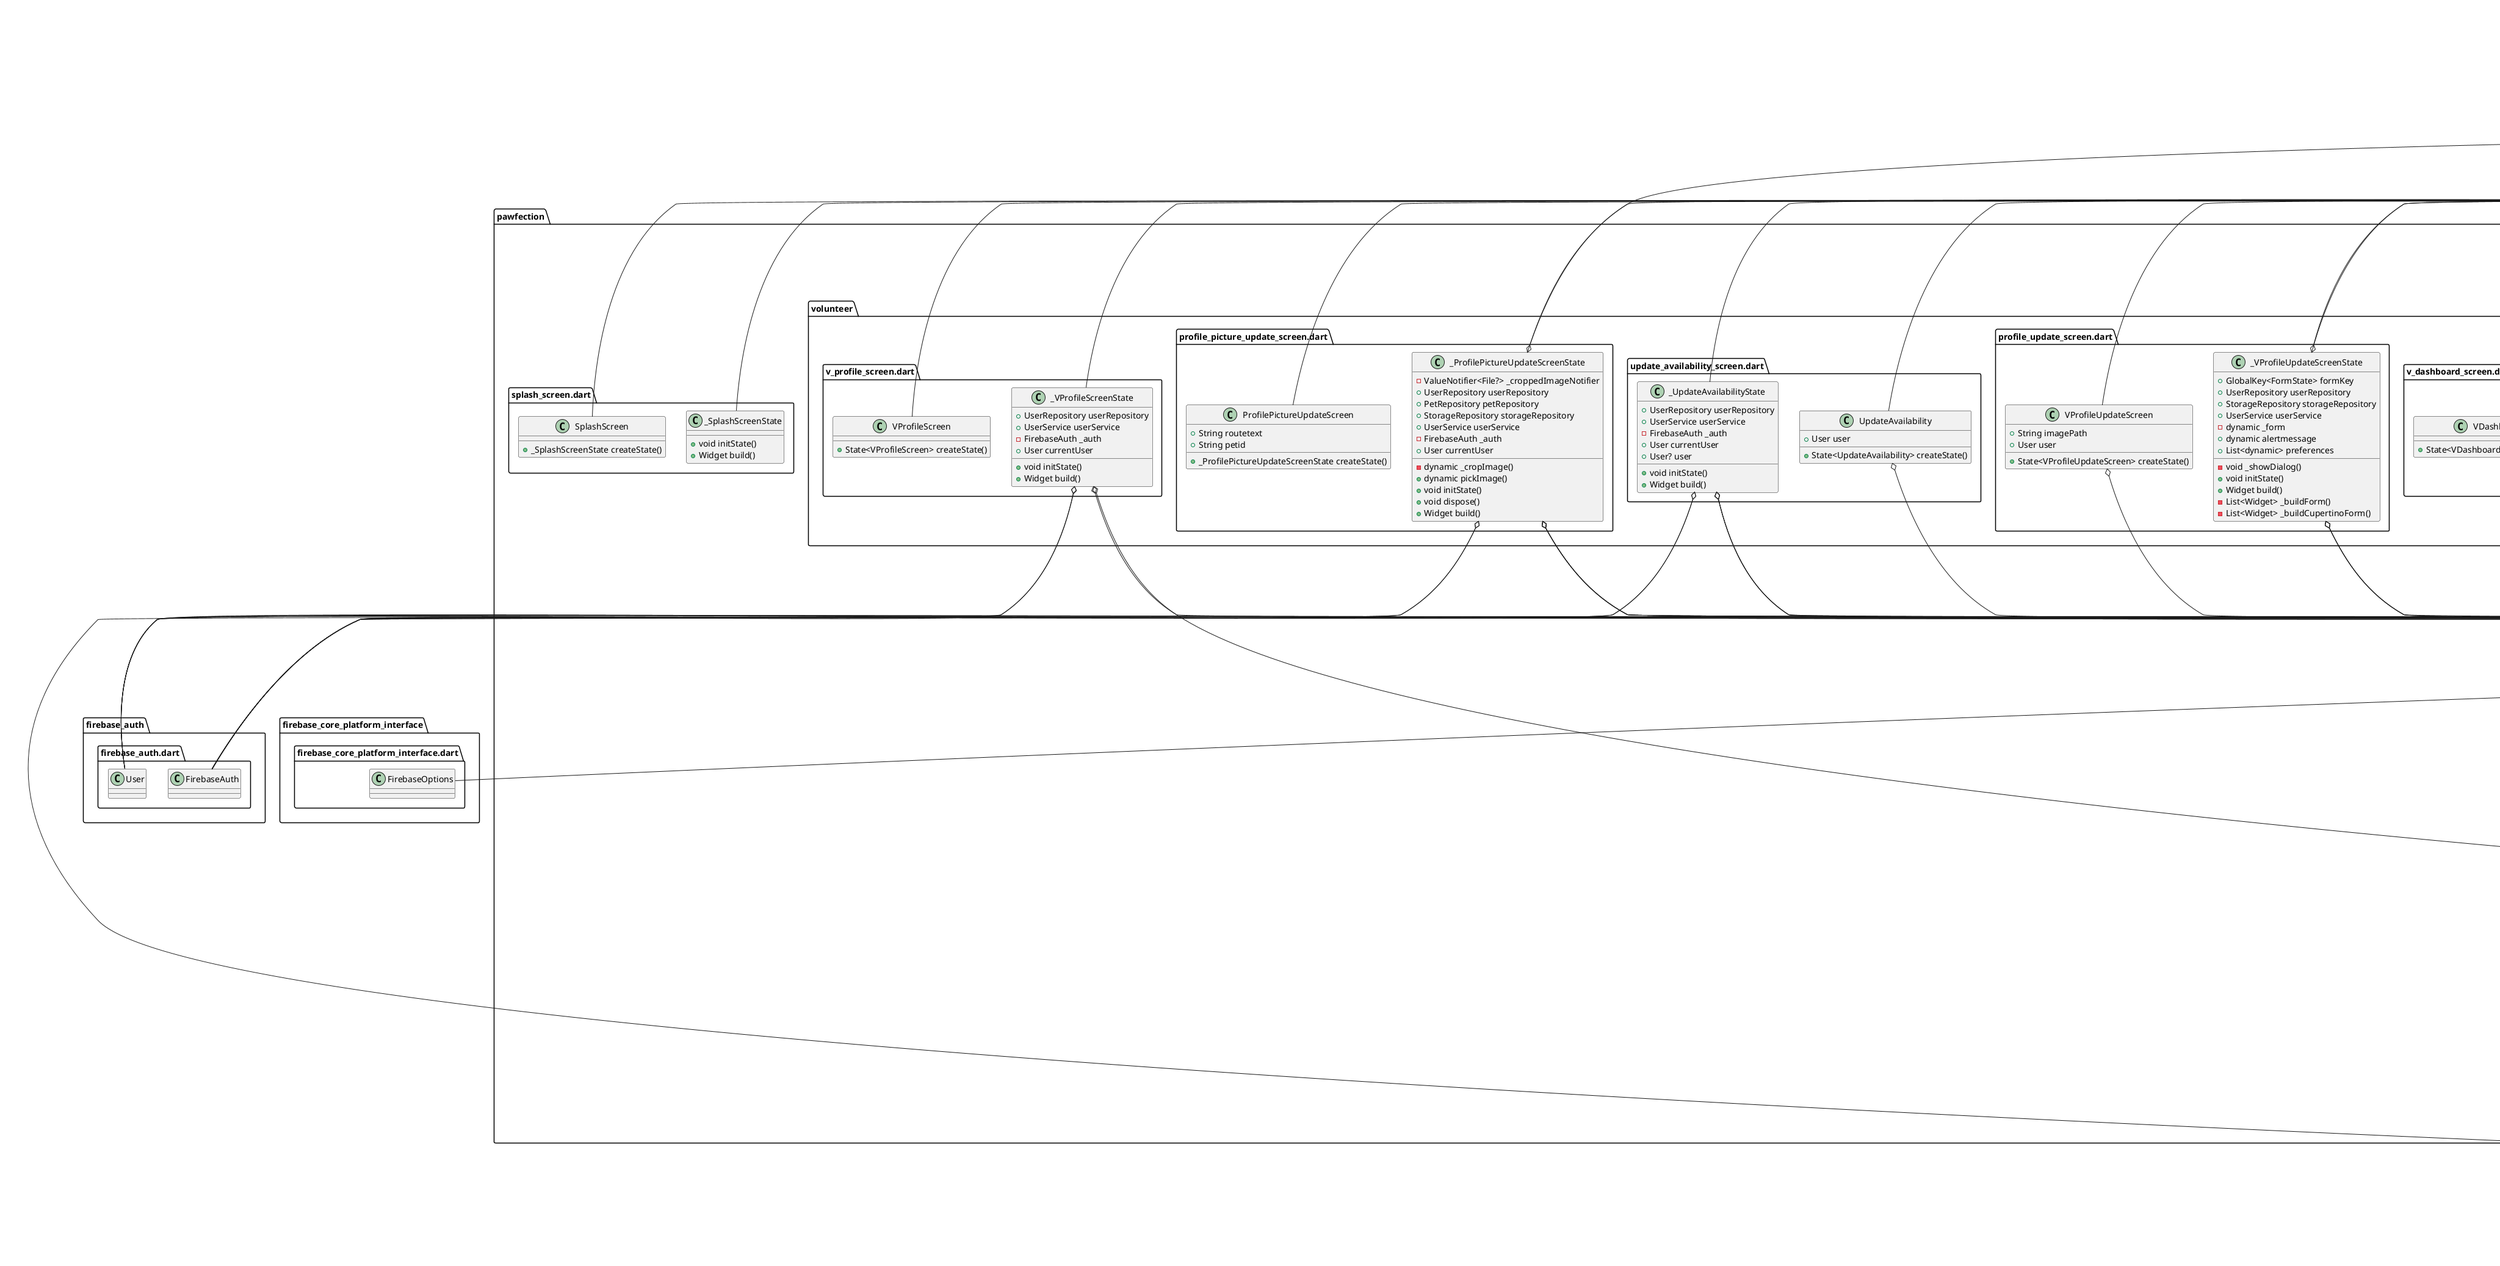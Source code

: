 @startuml
set namespaceSeparator ::

class "pawfection::homepage.dart::Homepage" {
  +Widget build()
}

"flutter::src::widgets::framework.dart::StatelessWidget" <|-- "pawfection::homepage.dart::Homepage"

class "pawfection::repository::storage_repository.dart::StorageRepository" {
  -FirebaseStorage _storage
  +dynamic uploadImageToStorage()
}

"pawfection::repository::storage_repository.dart::StorageRepository" o-- "firebase_storage::firebase_storage.dart::FirebaseStorage"

class "pawfection::repository::task_repository.dart::TaskRepository" {
  +CollectionReference<Object?> taskCollection
  +Stream<QuerySnapshot<Object?>> tasks
  +void updateTaskRepo()
  +void deleteTaskRepo()
  +dynamic addTaskRepo()
  +dynamic fetchAllTasks()
}

"pawfection::repository::task_repository.dart::TaskRepository" o-- "cloud_firestore::cloud_firestore.dart::CollectionReference<Object>"
"pawfection::repository::task_repository.dart::TaskRepository" o-- "dart::async::Stream<QuerySnapshot<Object>>"

class "pawfection::repository::user_repository.dart::UserRepository" {
  +CollectionReference<Object?> userCollection
  +Stream<QuerySnapshot<Object?>> users
  +dynamic addUserRepo()
  +void addUserRepoWithRepoId()
  +void updateUserRepo()
  +void updateUserRepoReferenceId()
  +void deleteUserRepo()
  +dynamic fetchAllUsers()
}

"pawfection::repository::user_repository.dart::UserRepository" o-- "cloud_firestore::cloud_firestore.dart::CollectionReference<Object>"
"pawfection::repository::user_repository.dart::UserRepository" o-- "dart::async::Stream<QuerySnapshot<Object>>"

class "pawfection::repository::pet_repository.dart::PetRepository" {
  +CollectionReference<Object?> petCollection
  +Stream<QuerySnapshot<Object?>> pets
  +dynamic addPetRepo()
  +void updatePetRepo()
  +void deletePetRepo()
  +dynamic fetchAllPets()
}

"pawfection::repository::pet_repository.dart::PetRepository" o-- "cloud_firestore::cloud_firestore.dart::CollectionReference<Object>"
"pawfection::repository::pet_repository.dart::PetRepository" o-- "dart::async::Stream<QuerySnapshot<Object>>"

class "pawfection::login_view.dart::LoginView" {
  +State<LoginView> createState()
}

"flutter::src::widgets::framework.dart::StatefulWidget" <|-- "pawfection::login_view.dart::LoginView"

class "pawfection::login_view.dart::_LoginViewState" {
  -FirebaseAuth _auth
  +UserRepository userRepository
  +UserService userService
  +String accesscode
  +bool signup
  +Duration loginTime
  -dynamic _authUser()
  -dynamic _signupUser()
  -dynamic _recoverPassword()
  +void initState()
  +Widget build()
}

"pawfection::login_view.dart::_LoginViewState" o-- "firebase_auth::firebase_auth.dart::FirebaseAuth"
"pawfection::login_view.dart::_LoginViewState" o-- "pawfection::repository::user_repository.dart::UserRepository"
"pawfection::login_view.dart::_LoginViewState" o-- "pawfection::service::user_service.dart::UserService"
"flutter::src::widgets::framework.dart::State" <|-- "pawfection::login_view.dart::_LoginViewState"

class "pawfection::firebase_options.dart::DefaultFirebaseOptions" {
  {static} +FirebaseOptions web
  {static} +FirebaseOptions android
  {static} +FirebaseOptions ios
  {static} +FirebaseOptions macos
  {static} +FirebaseOptions currentPlatform
}

"pawfection::firebase_options.dart::DefaultFirebaseOptions" o-- "firebase_core_platform_interface::firebase_core_platform_interface.dart::FirebaseOptions"

class "pawfection::models::user.dart::User" {
  +String referenceId
  +String username
  +String email
  +String role
  +List<Timestamp?> availabledates
  +List<String?> preferences
  +List<String?> experiences
  +String profilepicture
  +String contactnumber
  +int taskcount
  +String bio
  +int hashCode
  +bool ==()
  +String toString()
}

class "pawfection::models::pet.dart::Pet" {
  +String? referenceId
  +String name
  +String? breed
  +String? description
  +String? thingstonote
  +String profilepicture
  +String toString()
}

class "pawfection::models::task.dart::Task" {
  +String? referenceId
  +String name
  +String createdby
  +String? assignedto
  +String description
  +String category
  +String? categoryothers
  +String status
  +List<String?> resources
  +String contactperson
  +String contactpersonnumber
  +String? feedback
  +List<Timestamp?> deadline
  +String? pet
  +List<String?> requests
  +String toString()
}

class "pawfection::main.dart::MyApp" {
  +Widget build()
}

"flutter::src::widgets::framework.dart::StatelessWidget" <|-- "pawfection::main.dart::MyApp"

class "pawfection::manager_view.dart::ManagerView" {
  +int tab
  +State<ManagerView> createState()
}

"flutter::src::widgets::framework.dart::StatefulWidget" <|-- "pawfection::manager_view.dart::ManagerView"

class "pawfection::manager_view.dart::_ManagerViewState" {
  -PageController _pageController
  +int maxCount
  +List<Widget> bottomBarPages
  +void dispose()
  +void initState()
  +Widget build()
}

"pawfection::manager_view.dart::_ManagerViewState" o-- "flutter::src::widgets::page_view.dart::PageController"
"flutter::src::widgets::framework.dart::State" <|-- "pawfection::manager_view.dart::_ManagerViewState"

class "pawfection::manager::m_create_task_screen.dart::MCreateTaskScreen" {
  +String imagePath
  +State<MCreateTaskScreen> createState()
}

"flutter::src::widgets::framework.dart::StatefulWidget" <|-- "pawfection::manager::m_create_task_screen.dart::MCreateTaskScreen"

class "pawfection::manager::m_create_task_screen.dart::_MCreateTaskScreenState" {
  +GlobalKey<FormState> formKey
  +TaskRepository taskRepository
  +PetRepository petRepository
  +UserRepository userRepository
  +StorageRepository storageRepository
  +TaskService taskService
  +PetService petService
  +UserService userService
  -dynamic _form
  +dynamic alertmessage
  +List<File?> resources
  +String others
  +bool showTextField
  -FirebaseAuth _auth
  +List<String> categories
  +Widget build()
  +Widget buildPetList()
  +Widget buildVolunteerList()
  -List<Widget> _buildForm()
  -List<Widget> _buildCupertinoForm()
  -void _handleResourcesAdded()
  +dynamic pickVideo()
}

"pawfection::manager::m_create_task_screen.dart::_MCreateTaskScreenState" o-- "flutter::src::widgets::framework.dart::GlobalKey<FormState>"
"pawfection::manager::m_create_task_screen.dart::_MCreateTaskScreenState" o-- "pawfection::repository::task_repository.dart::TaskRepository"
"pawfection::manager::m_create_task_screen.dart::_MCreateTaskScreenState" o-- "pawfection::repository::pet_repository.dart::PetRepository"
"pawfection::manager::m_create_task_screen.dart::_MCreateTaskScreenState" o-- "pawfection::repository::user_repository.dart::UserRepository"
"pawfection::manager::m_create_task_screen.dart::_MCreateTaskScreenState" o-- "pawfection::repository::storage_repository.dart::StorageRepository"
"pawfection::manager::m_create_task_screen.dart::_MCreateTaskScreenState" o-- "pawfection::service::task_service.dart::TaskService"
"pawfection::manager::m_create_task_screen.dart::_MCreateTaskScreenState" o-- "pawfection::service::pet_service.dart::PetService"
"pawfection::manager::m_create_task_screen.dart::_MCreateTaskScreenState" o-- "pawfection::service::user_service.dart::UserService"
"pawfection::manager::m_create_task_screen.dart::_MCreateTaskScreenState" o-- "firebase_auth::firebase_auth.dart::FirebaseAuth"
"flutter::src::widgets::framework.dart::State" <|-- "pawfection::manager::m_create_task_screen.dart::_MCreateTaskScreenState"

class "pawfection::manager::m_volunteerlist_screen.dart::MVolunteerListScreen" {
  +FirebaseFirestore firebaseFirestore
  +State<MVolunteerListScreen> createState()
}

"pawfection::manager::m_volunteerlist_screen.dart::MVolunteerListScreen" o-- "cloud_firestore::cloud_firestore.dart::FirebaseFirestore"
"flutter::src::widgets::framework.dart::StatefulWidget" <|-- "pawfection::manager::m_volunteerlist_screen.dart::MVolunteerListScreen"

class "pawfection::manager::m_volunteerlist_screen.dart::_MVolunteerListScreenState" {
  +void initState()
  +Widget build()
}

"flutter::src::widgets::framework.dart::State" <|-- "pawfection::manager::m_volunteerlist_screen.dart::_MVolunteerListScreenState"

class "pawfection::manager::m_volunteerlist_screen.dart::UserItem" {
  +User user
  +FirebaseFirestore firebaseFirestore
  +Widget build()
}

"pawfection::manager::m_volunteerlist_screen.dart::UserItem" o-- "pawfection::models::user.dart::User"
"pawfection::manager::m_volunteerlist_screen.dart::UserItem" o-- "cloud_firestore::cloud_firestore.dart::FirebaseFirestore"
"flutter::src::widgets::framework.dart::StatelessWidget" <|-- "pawfection::manager::m_volunteerlist_screen.dart::UserItem"

class "pawfection::manager::m_volunteerlist_screen.dart::EmptyView" {
  +Widget build()
}

"flutter::src::widgets::framework.dart::StatelessWidget" <|-- "pawfection::manager::m_volunteerlist_screen.dart::EmptyView"

class "pawfection::manager::m_update_task_screen.dart::MUpdateTaskScreen" {
  +Task task
  +State<MUpdateTaskScreen> createState()
}

"pawfection::manager::m_update_task_screen.dart::MUpdateTaskScreen" o-- "pawfection::models::task.dart::Task"
"flutter::src::widgets::framework.dart::StatefulWidget" <|-- "pawfection::manager::m_update_task_screen.dart::MUpdateTaskScreen"

class "pawfection::manager::m_update_task_screen.dart::_MUpdateTaskScreenState" {
  +GlobalKey<FormState> formKey
  +TaskRepository taskRepository
  +TaskService taskService
  +StorageRepository storageRepository
  +UserRepository userRepository
  +PetRepository petRepository
  +PetService petService
  +UserService userService
  +List<String?> resources
  -dynamic _form
  +dynamic alertmessage
  +String others
  +bool showTextField
  +List<String> categories
  +void initState()
  +Widget buildPetList()
  +Widget buildVolunteerList()
  -void _showDialog()
  +Widget build()
  -List<Widget> _buildForm()
  -List<Widget> _buildCupertinoForm()
  +dynamic pickVideo()
  +File convertImageToFile()
}

"pawfection::manager::m_update_task_screen.dart::_MUpdateTaskScreenState" o-- "flutter::src::widgets::framework.dart::GlobalKey<FormState>"
"pawfection::manager::m_update_task_screen.dart::_MUpdateTaskScreenState" o-- "pawfection::repository::task_repository.dart::TaskRepository"
"pawfection::manager::m_update_task_screen.dart::_MUpdateTaskScreenState" o-- "pawfection::service::task_service.dart::TaskService"
"pawfection::manager::m_update_task_screen.dart::_MUpdateTaskScreenState" o-- "pawfection::repository::storage_repository.dart::StorageRepository"
"pawfection::manager::m_update_task_screen.dart::_MUpdateTaskScreenState" o-- "pawfection::repository::user_repository.dart::UserRepository"
"pawfection::manager::m_update_task_screen.dart::_MUpdateTaskScreenState" o-- "pawfection::repository::pet_repository.dart::PetRepository"
"pawfection::manager::m_update_task_screen.dart::_MUpdateTaskScreenState" o-- "pawfection::service::pet_service.dart::PetService"
"pawfection::manager::m_update_task_screen.dart::_MUpdateTaskScreenState" o-- "pawfection::service::user_service.dart::UserService"
"flutter::src::widgets::framework.dart::State" <|-- "pawfection::manager::m_update_task_screen.dart::_MUpdateTaskScreenState"

class "pawfection::manager::m_auto_assign_dialog.dart::AutoAssignDialog" {
  +BuildContext parentContext
  +_AutoAssignDialogState createState()
}

"pawfection::manager::m_auto_assign_dialog.dart::AutoAssignDialog" o-- "flutter::src::widgets::framework.dart::BuildContext"
"flutter::src::widgets::framework.dart::StatefulWidget" <|-- "pawfection::manager::m_auto_assign_dialog.dart::AutoAssignDialog"

class "pawfection::manager::m_auto_assign_dialog.dart::_AutoAssignDialogState" {
  +FunctionService functionService
  +PetService petService
  +List<Task> tasks
  +Map<String, User?> selectedUserVolunteers
  +Widget build()
}

"pawfection::manager::m_auto_assign_dialog.dart::_AutoAssignDialogState" o-- "pawfection::service::functions_service.dart::FunctionService"
"pawfection::manager::m_auto_assign_dialog.dart::_AutoAssignDialogState" o-- "pawfection::service::pet_service.dart::PetService"
"flutter::src::widgets::framework.dart::State" <|-- "pawfection::manager::m_auto_assign_dialog.dart::_AutoAssignDialogState"

class "pawfection::manager::m_dashboard_screen.dart::MDashboardScreen" {
  +FirebaseFirestore firebaseFirestore
  +State<MDashboardScreen> createState()
}

"pawfection::manager::m_dashboard_screen.dart::MDashboardScreen" o-- "cloud_firestore::cloud_firestore.dart::FirebaseFirestore"
"flutter::src::widgets::framework.dart::StatefulWidget" <|-- "pawfection::manager::m_dashboard_screen.dart::MDashboardScreen"

class "pawfection::manager::m_dashboard_screen.dart::_MDashboardScreenState" {
  +void initState()
  +Widget build()
}

"flutter::src::widgets::framework.dart::State" <|-- "pawfection::manager::m_dashboard_screen.dart::_MDashboardScreenState"

class "pawfection::manager::m_dashboard_screen.dart::TaskItem" {
  +Task task
  +PetService petService
  +Icon showCategoryIcon()
  +Widget build()
}

"pawfection::manager::m_dashboard_screen.dart::TaskItem" o-- "pawfection::models::task.dart::Task"
"pawfection::manager::m_dashboard_screen.dart::TaskItem" o-- "pawfection::service::pet_service.dart::PetService"
"flutter::src::widgets::framework.dart::StatelessWidget" <|-- "pawfection::manager::m_dashboard_screen.dart::TaskItem"

class "pawfection::manager::m_dashboard_screen.dart::EmptyView" {
  +Widget build()
}

"flutter::src::widgets::framework.dart::StatelessWidget" <|-- "pawfection::manager::m_dashboard_screen.dart::EmptyView"

class "pawfection::manager::m_pet_screen.dart::MPetScreen" {
  +FirebaseFirestore firebaseFirestore
  +State<MPetScreen> createState()
}

"pawfection::manager::m_pet_screen.dart::MPetScreen" o-- "cloud_firestore::cloud_firestore.dart::FirebaseFirestore"
"flutter::src::widgets::framework.dart::StatefulWidget" <|-- "pawfection::manager::m_pet_screen.dart::MPetScreen"

class "pawfection::manager::m_pet_screen.dart::_MPetScreenState" {
  +void initState()
  +Widget build()
}

"flutter::src::widgets::framework.dart::State" <|-- "pawfection::manager::m_pet_screen.dart::_MPetScreenState"

class "pawfection::manager::m_pet_screen.dart::PetItem" {
  +Pet pet
  +FirebaseFirestore firebaseFirestore
  +Widget build()
}

"pawfection::manager::m_pet_screen.dart::PetItem" o-- "pawfection::models::pet.dart::Pet"
"pawfection::manager::m_pet_screen.dart::PetItem" o-- "cloud_firestore::cloud_firestore.dart::FirebaseFirestore"
"flutter::src::widgets::framework.dart::StatelessWidget" <|-- "pawfection::manager::m_pet_screen.dart::PetItem"

class "pawfection::manager::m_pet_screen.dart::EmptyView" {
  +Widget build()
}

"flutter::src::widgets::framework.dart::StatelessWidget" <|-- "pawfection::manager::m_pet_screen.dart::EmptyView"

class "pawfection::manager::m_create_pet_screen.dart::MCreatePetScreen" {
  +String imageURL
  +State<MCreatePetScreen> createState()
}

"flutter::src::widgets::framework.dart::StatefulWidget" <|-- "pawfection::manager::m_create_pet_screen.dart::MCreatePetScreen"

class "pawfection::manager::m_create_pet_screen.dart::_MCreatePetScreenState" {
  +GlobalKey<FormState> formKey
  +PetRepository petRepository
  +PetService petService
  -dynamic _form
  +dynamic alertmessage
  +Widget build()
  -List<Widget> _buildForm()
  -List<Widget> _buildCupertinoForm()
}

"pawfection::manager::m_create_pet_screen.dart::_MCreatePetScreenState" o-- "flutter::src::widgets::framework.dart::GlobalKey<FormState>"
"pawfection::manager::m_create_pet_screen.dart::_MCreatePetScreenState" o-- "pawfection::repository::pet_repository.dart::PetRepository"
"pawfection::manager::m_create_pet_screen.dart::_MCreatePetScreenState" o-- "pawfection::service::pet_service.dart::PetService"
"flutter::src::widgets::framework.dart::State" <|-- "pawfection::manager::m_create_pet_screen.dart::_MCreatePetScreenState"

class "pawfection::manager::m_update_pet_screen.dart::MUpdatePetScreen" {
  +String imageURL
  +Pet pet
  +State<MUpdatePetScreen> createState()
}

"pawfection::manager::m_update_pet_screen.dart::MUpdatePetScreen" o-- "pawfection::models::pet.dart::Pet"
"flutter::src::widgets::framework.dart::StatefulWidget" <|-- "pawfection::manager::m_update_pet_screen.dart::MUpdatePetScreen"

class "pawfection::manager::m_update_pet_screen.dart::_MUpdatePetScreenState" {
  +GlobalKey<FormState> formKey
  +PetRepository petRepository
  +PetService petService
  -dynamic _form
  +dynamic alertmessage
  +Widget build()
  -List<Widget> _buildForm()
  -List<Widget> _buildCupertinoForm()
}

"pawfection::manager::m_update_pet_screen.dart::_MUpdatePetScreenState" o-- "flutter::src::widgets::framework.dart::GlobalKey<FormState>"
"pawfection::manager::m_update_pet_screen.dart::_MUpdatePetScreenState" o-- "pawfection::repository::pet_repository.dart::PetRepository"
"pawfection::manager::m_update_pet_screen.dart::_MUpdatePetScreenState" o-- "pawfection::service::pet_service.dart::PetService"
"flutter::src::widgets::framework.dart::State" <|-- "pawfection::manager::m_update_pet_screen.dart::_MUpdatePetScreenState"

class "pawfection::manager::m_create_user_screen.dart::MCreateUserScreen" {
  +String imagePath
  +State<MCreateUserScreen> createState()
}

"flutter::src::widgets::framework.dart::StatefulWidget" <|-- "pawfection::manager::m_create_user_screen.dart::MCreateUserScreen"

class "pawfection::manager::m_create_user_screen.dart::_MCreateUserScreenState" {
  +GlobalKey<FormState> formKey
  +UserService userService
  -dynamic _form
  +dynamic alertmessage
  +List<dynamic> experiences
  +List<dynamic> preferences
  -void _showDialog()
  +dynamic sendEmail()
  +Widget build()
  -List<Widget> _buildForm()
  -List<Widget> _buildCupertinoForm()
}

"pawfection::manager::m_create_user_screen.dart::_MCreateUserScreenState" o-- "flutter::src::widgets::framework.dart::GlobalKey<FormState>"
"pawfection::manager::m_create_user_screen.dart::_MCreateUserScreenState" o-- "pawfection::service::user_service.dart::UserService"
"flutter::src::widgets::framework.dart::State" <|-- "pawfection::manager::m_create_user_screen.dart::_MCreateUserScreenState"

class "pawfection::voluteer_view.dart::VolunteerView" {
  +int tab
  +State<VolunteerView> createState()
}

"flutter::src::widgets::framework.dart::StatefulWidget" <|-- "pawfection::voluteer_view.dart::VolunteerView"

class "pawfection::voluteer_view.dart::_VolunteerViewState" {
  -PageController _pageController
  +List<Widget> bottomBarPages
  +int maxCount
  +void dispose()
  +void initState()
  +Widget build()
}

"pawfection::voluteer_view.dart::_VolunteerViewState" o-- "flutter::src::widgets::page_view.dart::PageController"
"flutter::src::widgets::framework.dart::State" <|-- "pawfection::voluteer_view.dart::_VolunteerViewState"

class "pawfection::volunteer::v_dashboard_screen.dart::VDashboardScreen" {
  +State<VDashboardScreen> createState()
}

"flutter::src::widgets::framework.dart::StatefulWidget" <|-- "pawfection::volunteer::v_dashboard_screen.dart::VDashboardScreen"

class "pawfection::volunteer::v_dashboard_screen.dart::_VDashboardScreenState" {
  -FirebaseAuth _auth
  +User currentUser
  +PetService petService
  +void initState()
  +Widget build()
}

"pawfection::volunteer::v_dashboard_screen.dart::_VDashboardScreenState" o-- "firebase_auth::firebase_auth.dart::FirebaseAuth"
"pawfection::volunteer::v_dashboard_screen.dart::_VDashboardScreenState" o-- "firebase_auth::firebase_auth.dart::User"
"pawfection::volunteer::v_dashboard_screen.dart::_VDashboardScreenState" o-- "pawfection::service::pet_service.dart::PetService"
"flutter::src::widgets::framework.dart::State" <|-- "pawfection::volunteer::v_dashboard_screen.dart::_VDashboardScreenState"

class "pawfection::volunteer::v_dashboard_screen.dart::TaskItem" {
  +Task task
  +PetService petService
  +State<TaskItem> createState()
}

"pawfection::volunteer::v_dashboard_screen.dart::TaskItem" o-- "pawfection::models::task.dart::Task"
"pawfection::volunteer::v_dashboard_screen.dart::TaskItem" o-- "pawfection::service::pet_service.dart::PetService"
"flutter::src::widgets::framework.dart::StatefulWidget" <|-- "pawfection::volunteer::v_dashboard_screen.dart::TaskItem"

class "pawfection::volunteer::v_dashboard_screen.dart::_TaskItemState" {
  -FirebaseAuth _auth
  +User currentUser
  +PetService petService
  +void initState()
  +Icon showCategoryIcon()
  +Widget build()
}

"pawfection::volunteer::v_dashboard_screen.dart::_TaskItemState" o-- "firebase_auth::firebase_auth.dart::FirebaseAuth"
"pawfection::volunteer::v_dashboard_screen.dart::_TaskItemState" o-- "firebase_auth::firebase_auth.dart::User"
"pawfection::volunteer::v_dashboard_screen.dart::_TaskItemState" o-- "pawfection::service::pet_service.dart::PetService"
"flutter::src::widgets::framework.dart::State" <|-- "pawfection::volunteer::v_dashboard_screen.dart::_TaskItemState"

class "pawfection::volunteer::v_dashboard_screen.dart::EmptyView" {
  +Widget build()
}

"flutter::src::widgets::framework.dart::StatelessWidget" <|-- "pawfection::volunteer::v_dashboard_screen.dart::EmptyView"

class "pawfection::volunteer::profile_picture_update_screen.dart::ProfilePictureUpdateScreen" {
  +String routetext
  +String petid
  +_ProfilePictureUpdateScreenState createState()
}

"flutter::src::widgets::framework.dart::StatefulWidget" <|-- "pawfection::volunteer::profile_picture_update_screen.dart::ProfilePictureUpdateScreen"

class "pawfection::volunteer::profile_picture_update_screen.dart::_ProfilePictureUpdateScreenState" {
  -ValueNotifier<File?> _croppedImageNotifier
  +UserRepository userRepository
  +PetRepository petRepository
  +StorageRepository storageRepository
  +UserService userService
  -FirebaseAuth _auth
  +User currentUser
  -dynamic _cropImage()
  +dynamic pickImage()
  +void initState()
  +void dispose()
  +Widget build()
}

"pawfection::volunteer::profile_picture_update_screen.dart::_ProfilePictureUpdateScreenState" o-- "flutter::src::foundation::change_notifier.dart::ValueNotifier<File>"
"pawfection::volunteer::profile_picture_update_screen.dart::_ProfilePictureUpdateScreenState" o-- "pawfection::repository::user_repository.dart::UserRepository"
"pawfection::volunteer::profile_picture_update_screen.dart::_ProfilePictureUpdateScreenState" o-- "pawfection::repository::pet_repository.dart::PetRepository"
"pawfection::volunteer::profile_picture_update_screen.dart::_ProfilePictureUpdateScreenState" o-- "pawfection::repository::storage_repository.dart::StorageRepository"
"pawfection::volunteer::profile_picture_update_screen.dart::_ProfilePictureUpdateScreenState" o-- "pawfection::service::user_service.dart::UserService"
"pawfection::volunteer::profile_picture_update_screen.dart::_ProfilePictureUpdateScreenState" o-- "firebase_auth::firebase_auth.dart::FirebaseAuth"
"pawfection::volunteer::profile_picture_update_screen.dart::_ProfilePictureUpdateScreenState" o-- "firebase_auth::firebase_auth.dart::User"
"flutter::src::widgets::framework.dart::State" <|-- "pawfection::volunteer::profile_picture_update_screen.dart::_ProfilePictureUpdateScreenState"

class "pawfection::volunteer::profile_update_screen.dart::VProfileUpdateScreen" {
  +String imagePath
  +User user
  +State<VProfileUpdateScreen> createState()
}

"pawfection::volunteer::profile_update_screen.dart::VProfileUpdateScreen" o-- "pawfection::models::user.dart::User"
"flutter::src::widgets::framework.dart::StatefulWidget" <|-- "pawfection::volunteer::profile_update_screen.dart::VProfileUpdateScreen"

class "pawfection::volunteer::profile_update_screen.dart::_VProfileUpdateScreenState" {
  +GlobalKey<FormState> formKey
  +UserRepository userRepository
  +StorageRepository storageRepository
  +UserService userService
  -dynamic _form
  +dynamic alertmessage
  +List<dynamic> preferences
  -void _showDialog()
  +void initState()
  +Widget build()
  -List<Widget> _buildForm()
  -List<Widget> _buildCupertinoForm()
}

"pawfection::volunteer::profile_update_screen.dart::_VProfileUpdateScreenState" o-- "flutter::src::widgets::framework.dart::GlobalKey<FormState>"
"pawfection::volunteer::profile_update_screen.dart::_VProfileUpdateScreenState" o-- "pawfection::repository::user_repository.dart::UserRepository"
"pawfection::volunteer::profile_update_screen.dart::_VProfileUpdateScreenState" o-- "pawfection::repository::storage_repository.dart::StorageRepository"
"pawfection::volunteer::profile_update_screen.dart::_VProfileUpdateScreenState" o-- "pawfection::service::user_service.dart::UserService"
"flutter::src::widgets::framework.dart::State" <|-- "pawfection::volunteer::profile_update_screen.dart::_VProfileUpdateScreenState"

class "pawfection::volunteer::update_availability_screen.dart::UpdateAvailability" {
  +User user
  +State<UpdateAvailability> createState()
}

"pawfection::volunteer::update_availability_screen.dart::UpdateAvailability" o-- "pawfection::models::user.dart::User"
"flutter::src::widgets::framework.dart::StatefulWidget" <|-- "pawfection::volunteer::update_availability_screen.dart::UpdateAvailability"

class "pawfection::volunteer::update_availability_screen.dart::_UpdateAvailabilityState" {
  +UserRepository userRepository
  +UserService userService
  -FirebaseAuth _auth
  +User currentUser
  +User? user
  +void initState()
  +Widget build()
}

"pawfection::volunteer::update_availability_screen.dart::_UpdateAvailabilityState" o-- "pawfection::repository::user_repository.dart::UserRepository"
"pawfection::volunteer::update_availability_screen.dart::_UpdateAvailabilityState" o-- "pawfection::service::user_service.dart::UserService"
"pawfection::volunteer::update_availability_screen.dart::_UpdateAvailabilityState" o-- "firebase_auth::firebase_auth.dart::FirebaseAuth"
"pawfection::volunteer::update_availability_screen.dart::_UpdateAvailabilityState" o-- "firebase_auth::firebase_auth.dart::User"
"pawfection::volunteer::update_availability_screen.dart::_UpdateAvailabilityState" o-- "pawfection::models::user.dart::User"
"flutter::src::widgets::framework.dart::State" <|-- "pawfection::volunteer::update_availability_screen.dart::_UpdateAvailabilityState"

class "pawfection::volunteer::v_profile_screen.dart::VProfileScreen" {
  +State<VProfileScreen> createState()
}

"flutter::src::widgets::framework.dart::StatefulWidget" <|-- "pawfection::volunteer::v_profile_screen.dart::VProfileScreen"

class "pawfection::volunteer::v_profile_screen.dart::_VProfileScreenState" {
  +UserRepository userRepository
  +UserService userService
  -FirebaseAuth _auth
  +User currentUser
  +void initState()
  +Widget build()
}

"pawfection::volunteer::v_profile_screen.dart::_VProfileScreenState" o-- "pawfection::repository::user_repository.dart::UserRepository"
"pawfection::volunteer::v_profile_screen.dart::_VProfileScreenState" o-- "pawfection::service::user_service.dart::UserService"
"pawfection::volunteer::v_profile_screen.dart::_VProfileScreenState" o-- "firebase_auth::firebase_auth.dart::FirebaseAuth"
"pawfection::volunteer::v_profile_screen.dart::_VProfileScreenState" o-- "firebase_auth::firebase_auth.dart::User"
"flutter::src::widgets::framework.dart::State" <|-- "pawfection::volunteer::v_profile_screen.dart::_VProfileScreenState"

class "pawfection::volunteer::widgets::profile_widget.dart::ProfileWidget" {
  +Image image
  +bool isEdit
  +void Function() onClicked
  +Widget build()
  +Widget buildImage()
  +Widget buildEditIcon()
  +Widget buildCircle()
}

"pawfection::volunteer::widgets::profile_widget.dart::ProfileWidget" o-- "flutter::src::widgets::image.dart::Image"
"pawfection::volunteer::widgets::profile_widget.dart::ProfileWidget" o-- "dart::ui::void Function()"
"flutter::src::widgets::framework.dart::StatelessWidget" <|-- "pawfection::volunteer::widgets::profile_widget.dart::ProfileWidget"

class "pawfection::volunteer::widgets::button_widget.dart::ButtonWidget" {
  +String text
  +void Function() onClicked
  +Widget build()
}

"pawfection::volunteer::widgets::button_widget.dart::ButtonWidget" o-- "dart::ui::void Function()"
"flutter::src::widgets::framework.dart::StatelessWidget" <|-- "pawfection::volunteer::widgets::button_widget.dart::ButtonWidget"

class "pawfection::volunteer::widgets::textfield_widget.dart::TextFieldWidget" {
  +int maxLines
  +String label
  +String text
  +void Function(String) onChanged
  +_TextFieldWidgetState createState()
}

"pawfection::volunteer::widgets::textfield_widget.dart::TextFieldWidget" o-- "flutter::src::foundation::basic_types.dart::void Function(String)"
"flutter::src::widgets::framework.dart::StatefulWidget" <|-- "pawfection::volunteer::widgets::textfield_widget.dart::TextFieldWidget"

class "pawfection::volunteer::widgets::textfield_widget.dart::_TextFieldWidgetState" {
  +TextEditingController controller
  +void initState()
  +void dispose()
  +Widget build()
}

"pawfection::volunteer::widgets::textfield_widget.dart::_TextFieldWidgetState" o-- "flutter::src::widgets::editable_text.dart::TextEditingController"
"flutter::src::widgets::framework.dart::State" <|-- "pawfection::volunteer::widgets::textfield_widget.dart::_TextFieldWidgetState"

class "pawfection::volunteer::widgets::numbers_widget.dart::NumbersWidget" {
  +Widget build()
  +Widget buildDivider()
  +Widget buildButton()
}

"flutter::src::widgets::framework.dart::StatelessWidget" <|-- "pawfection::volunteer::widgets::numbers_widget.dart::NumbersWidget"

class "pawfection::service::functions_service.dart::FunctionService" {
  +dynamic autoAssign()
}

class "pawfection::service::task_service.dart::TaskService" {
  +TaskRepository taskRepository
  +Task taskFromJson()
  +Map<String, dynamic> taskToJson()
  +Task taskFromJsonCloudFunction()
  +Task fromSnapshot()
  +List<Task> snapshotToTaskList()
  +List<Task> snapshotToTaskListModified()
  +void updateTask()
  +void deleteTask()
  +dynamic addTask()
  +dynamic findTaskByTaskID()
  +bool isAvailableWithinDeadline()
}

"pawfection::service::task_service.dart::TaskService" o-- "pawfection::repository::task_repository.dart::TaskRepository"

class "pawfection::service::pet_service.dart::PetService" {
  +PetRepository petRepository
  +Pet petFromJson()
  +Map<String, dynamic> petToJson()
  +Pet fromSnapshot()
  +List<Pet> snapshotToPetList()
  +List<Pet> snapshotToPetListModified()
  +void updatePet()
  +void deletePet()
  +dynamic addPet()
  +dynamic findPetByPetID()
  +dynamic getPetList()
  +dynamic findPetByPetname()
}

"pawfection::service::pet_service.dart::PetService" o-- "pawfection::repository::pet_repository.dart::PetRepository"

class "pawfection::service::user_service.dart::UserService" {
  +UserRepository userRepository
  +User userFromJson()
  +Map<String, dynamic> userToJson()
  +User fromSnapshot()
  +List<User> snapshotToUserList()
  +List<User> snapshotToUserListModified()
  +void updateUser()
  +void updateUserUid()
  +void deleteUser()
  +dynamic addUser()
  +void addUserWithId()
  +dynamic getUserList()
  +dynamic findUserByUUID()
  +dynamic findUserByUUIDs()
  +dynamic findUserByUsername()
  +dynamic currentUser()
}

"pawfection::service::user_service.dart::UserService" o-- "pawfection::repository::user_repository.dart::UserRepository"

class "pawfection::splash_screen.dart::SplashScreen" {
  +_SplashScreenState createState()
}

"flutter::src::widgets::framework.dart::StatefulWidget" <|-- "pawfection::splash_screen.dart::SplashScreen"

class "pawfection::splash_screen.dart::_SplashScreenState" {
  +void initState()
  +Widget build()
}

"flutter::src::widgets::framework.dart::State" <|-- "pawfection::splash_screen.dart::_SplashScreenState"


@enduml